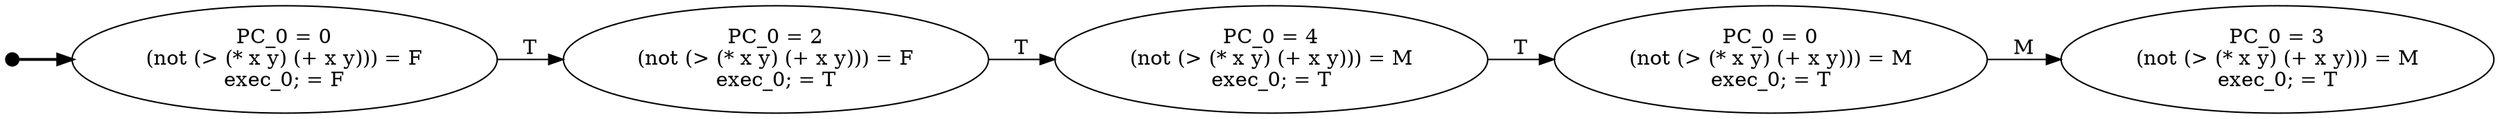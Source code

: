 digraph CFG {
graph [rankdir=LR];
node [ label = "PC_0 = 0\n(not (> (* x y) (+ x y))) = F\nexec_0; = F\n" ]; state_0;
node [ label = "PC_0 = 2\n(not (> (* x y) (+ x y))) = F\nexec_0; = T\n" ]; state_1;
node [ label = "PC_0 = 4\n(not (> (* x y) (+ x y))) = M\nexec_0; = T\n" ]; state_2;
node [ label = "PC_0 = 0\n(not (> (* x y) (+ x y))) = M\nexec_0; = T\n" ]; state_3;
node [ label = "PC_0 = 3\n(not (> (* x y) (+ x y))) = M\nexec_0; = T\n" ]; state_4;
start [style = filled, color=black, label="", height=0.12,width=0.12,fontsize=1];
start -> state_0[ style = "bold"];
state_0 -> state_1 [ label = T ];
state_1 -> state_2 [ label = T ];
state_2 -> state_3 [ label = T ];
state_3 -> state_4 [ label = M ];
}